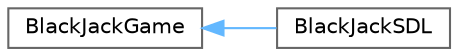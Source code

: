 digraph "Graphical Class Hierarchy"
{
 // LATEX_PDF_SIZE
  bgcolor="transparent";
  edge [fontname=Helvetica,fontsize=10,labelfontname=Helvetica,labelfontsize=10];
  node [fontname=Helvetica,fontsize=10,shape=box,height=0.2,width=0.4];
  rankdir="LR";
  Node0 [id="Node000000",label="BlackJackGame",height=0.2,width=0.4,color="grey40", fillcolor="white", style="filled",URL="$class_black_jack_game.html",tooltip=" "];
  Node0 -> Node1 [id="edge1_Node000000_Node000001",dir="back",color="steelblue1",style="solid",tooltip=" "];
  Node1 [id="Node000001",label="BlackJackSDL",height=0.2,width=0.4,color="grey40", fillcolor="white", style="filled",URL="$class_black_jack_s_d_l.html",tooltip=" "];
}
